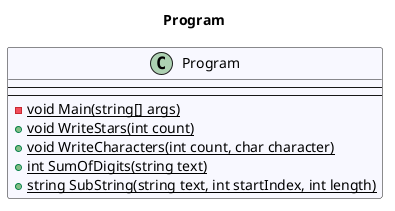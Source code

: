 @startuml Program
title Program
 class Program #GhostWhite {
---
---
- {static} void Main(string[] args)
+ {static} void WriteStars(int count)
+ {static} void WriteCharacters(int count, char character)
+ {static} int SumOfDigits(string text)
+ {static} string SubString(string text, int startIndex, int length)
}
@enduml
